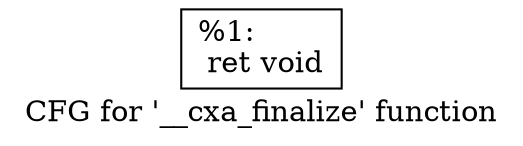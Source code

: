 digraph "CFG for '__cxa_finalize' function" {
	label="CFG for '__cxa_finalize' function";

	Node0x1c57930 [shape=record,label="{%1:\l  ret void\l}"];
}
